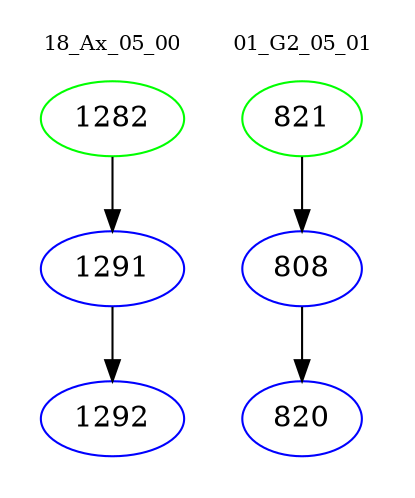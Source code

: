 digraph{
subgraph cluster_0 {
color = white
label = "18_Ax_05_00";
fontsize=10;
T0_1282 [label="1282", color="green"]
T0_1282 -> T0_1291 [color="black"]
T0_1291 [label="1291", color="blue"]
T0_1291 -> T0_1292 [color="black"]
T0_1292 [label="1292", color="blue"]
}
subgraph cluster_1 {
color = white
label = "01_G2_05_01";
fontsize=10;
T1_821 [label="821", color="green"]
T1_821 -> T1_808 [color="black"]
T1_808 [label="808", color="blue"]
T1_808 -> T1_820 [color="black"]
T1_820 [label="820", color="blue"]
}
}
